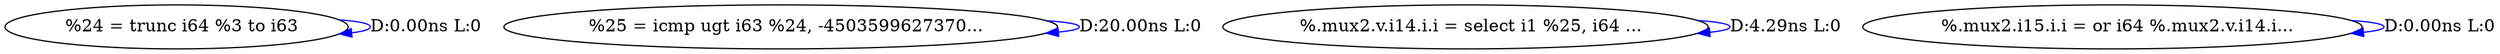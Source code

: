 digraph {
Node0x311b010[label="  %24 = trunc i64 %3 to i63"];
Node0x311b010 -> Node0x311b010[label="D:0.00ns L:0",color=blue];
Node0x311b0f0[label="  %25 = icmp ugt i63 %24, -4503599627370..."];
Node0x311b0f0 -> Node0x311b0f0[label="D:20.00ns L:0",color=blue];
Node0x311b1d0[label="  %.mux2.v.i14.i.i = select i1 %25, i64 ..."];
Node0x311b1d0 -> Node0x311b1d0[label="D:4.29ns L:0",color=blue];
Node0x311b2b0[label="  %.mux2.i15.i.i = or i64 %.mux2.v.i14.i..."];
Node0x311b2b0 -> Node0x311b2b0[label="D:0.00ns L:0",color=blue];
}
